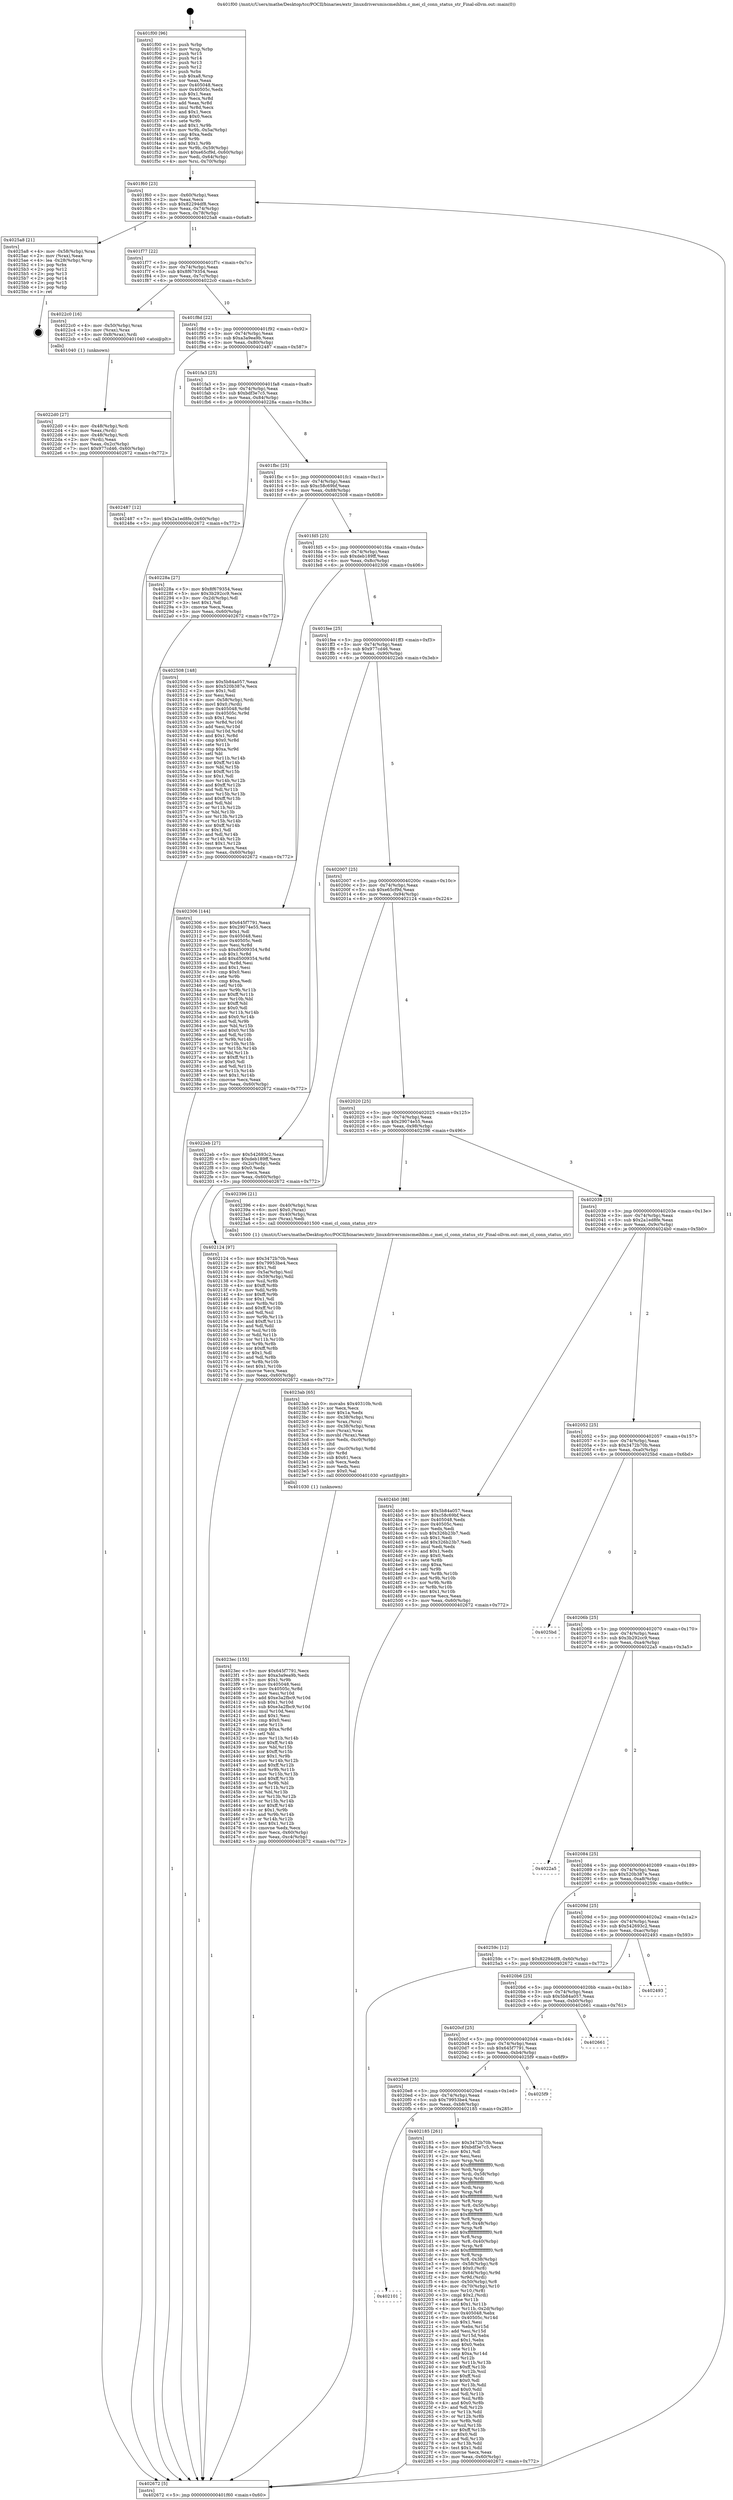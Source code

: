 digraph "0x401f00" {
  label = "0x401f00 (/mnt/c/Users/mathe/Desktop/tcc/POCII/binaries/extr_linuxdriversmiscmeihbm.c_mei_cl_conn_status_str_Final-ollvm.out::main(0))"
  labelloc = "t"
  node[shape=record]

  Entry [label="",width=0.3,height=0.3,shape=circle,fillcolor=black,style=filled]
  "0x401f60" [label="{
     0x401f60 [23]\l
     | [instrs]\l
     &nbsp;&nbsp;0x401f60 \<+3\>: mov -0x60(%rbp),%eax\l
     &nbsp;&nbsp;0x401f63 \<+2\>: mov %eax,%ecx\l
     &nbsp;&nbsp;0x401f65 \<+6\>: sub $0x82294df8,%ecx\l
     &nbsp;&nbsp;0x401f6b \<+3\>: mov %eax,-0x74(%rbp)\l
     &nbsp;&nbsp;0x401f6e \<+3\>: mov %ecx,-0x78(%rbp)\l
     &nbsp;&nbsp;0x401f71 \<+6\>: je 00000000004025a8 \<main+0x6a8\>\l
  }"]
  "0x4025a8" [label="{
     0x4025a8 [21]\l
     | [instrs]\l
     &nbsp;&nbsp;0x4025a8 \<+4\>: mov -0x58(%rbp),%rax\l
     &nbsp;&nbsp;0x4025ac \<+2\>: mov (%rax),%eax\l
     &nbsp;&nbsp;0x4025ae \<+4\>: lea -0x28(%rbp),%rsp\l
     &nbsp;&nbsp;0x4025b2 \<+1\>: pop %rbx\l
     &nbsp;&nbsp;0x4025b3 \<+2\>: pop %r12\l
     &nbsp;&nbsp;0x4025b5 \<+2\>: pop %r13\l
     &nbsp;&nbsp;0x4025b7 \<+2\>: pop %r14\l
     &nbsp;&nbsp;0x4025b9 \<+2\>: pop %r15\l
     &nbsp;&nbsp;0x4025bb \<+1\>: pop %rbp\l
     &nbsp;&nbsp;0x4025bc \<+1\>: ret\l
  }"]
  "0x401f77" [label="{
     0x401f77 [22]\l
     | [instrs]\l
     &nbsp;&nbsp;0x401f77 \<+5\>: jmp 0000000000401f7c \<main+0x7c\>\l
     &nbsp;&nbsp;0x401f7c \<+3\>: mov -0x74(%rbp),%eax\l
     &nbsp;&nbsp;0x401f7f \<+5\>: sub $0x8f679354,%eax\l
     &nbsp;&nbsp;0x401f84 \<+3\>: mov %eax,-0x7c(%rbp)\l
     &nbsp;&nbsp;0x401f87 \<+6\>: je 00000000004022c0 \<main+0x3c0\>\l
  }"]
  Exit [label="",width=0.3,height=0.3,shape=circle,fillcolor=black,style=filled,peripheries=2]
  "0x4022c0" [label="{
     0x4022c0 [16]\l
     | [instrs]\l
     &nbsp;&nbsp;0x4022c0 \<+4\>: mov -0x50(%rbp),%rax\l
     &nbsp;&nbsp;0x4022c4 \<+3\>: mov (%rax),%rax\l
     &nbsp;&nbsp;0x4022c7 \<+4\>: mov 0x8(%rax),%rdi\l
     &nbsp;&nbsp;0x4022cb \<+5\>: call 0000000000401040 \<atoi@plt\>\l
     | [calls]\l
     &nbsp;&nbsp;0x401040 \{1\} (unknown)\l
  }"]
  "0x401f8d" [label="{
     0x401f8d [22]\l
     | [instrs]\l
     &nbsp;&nbsp;0x401f8d \<+5\>: jmp 0000000000401f92 \<main+0x92\>\l
     &nbsp;&nbsp;0x401f92 \<+3\>: mov -0x74(%rbp),%eax\l
     &nbsp;&nbsp;0x401f95 \<+5\>: sub $0xa3a9ea9b,%eax\l
     &nbsp;&nbsp;0x401f9a \<+3\>: mov %eax,-0x80(%rbp)\l
     &nbsp;&nbsp;0x401f9d \<+6\>: je 0000000000402487 \<main+0x587\>\l
  }"]
  "0x4023ec" [label="{
     0x4023ec [155]\l
     | [instrs]\l
     &nbsp;&nbsp;0x4023ec \<+5\>: mov $0x645f7791,%ecx\l
     &nbsp;&nbsp;0x4023f1 \<+5\>: mov $0xa3a9ea9b,%edx\l
     &nbsp;&nbsp;0x4023f6 \<+3\>: mov $0x1,%r9b\l
     &nbsp;&nbsp;0x4023f9 \<+7\>: mov 0x405048,%esi\l
     &nbsp;&nbsp;0x402400 \<+8\>: mov 0x40505c,%r8d\l
     &nbsp;&nbsp;0x402408 \<+3\>: mov %esi,%r10d\l
     &nbsp;&nbsp;0x40240b \<+7\>: add $0xe3a2fbc9,%r10d\l
     &nbsp;&nbsp;0x402412 \<+4\>: sub $0x1,%r10d\l
     &nbsp;&nbsp;0x402416 \<+7\>: sub $0xe3a2fbc9,%r10d\l
     &nbsp;&nbsp;0x40241d \<+4\>: imul %r10d,%esi\l
     &nbsp;&nbsp;0x402421 \<+3\>: and $0x1,%esi\l
     &nbsp;&nbsp;0x402424 \<+3\>: cmp $0x0,%esi\l
     &nbsp;&nbsp;0x402427 \<+4\>: sete %r11b\l
     &nbsp;&nbsp;0x40242b \<+4\>: cmp $0xa,%r8d\l
     &nbsp;&nbsp;0x40242f \<+3\>: setl %bl\l
     &nbsp;&nbsp;0x402432 \<+3\>: mov %r11b,%r14b\l
     &nbsp;&nbsp;0x402435 \<+4\>: xor $0xff,%r14b\l
     &nbsp;&nbsp;0x402439 \<+3\>: mov %bl,%r15b\l
     &nbsp;&nbsp;0x40243c \<+4\>: xor $0xff,%r15b\l
     &nbsp;&nbsp;0x402440 \<+4\>: xor $0x1,%r9b\l
     &nbsp;&nbsp;0x402444 \<+3\>: mov %r14b,%r12b\l
     &nbsp;&nbsp;0x402447 \<+4\>: and $0xff,%r12b\l
     &nbsp;&nbsp;0x40244b \<+3\>: and %r9b,%r11b\l
     &nbsp;&nbsp;0x40244e \<+3\>: mov %r15b,%r13b\l
     &nbsp;&nbsp;0x402451 \<+4\>: and $0xff,%r13b\l
     &nbsp;&nbsp;0x402455 \<+3\>: and %r9b,%bl\l
     &nbsp;&nbsp;0x402458 \<+3\>: or %r11b,%r12b\l
     &nbsp;&nbsp;0x40245b \<+3\>: or %bl,%r13b\l
     &nbsp;&nbsp;0x40245e \<+3\>: xor %r13b,%r12b\l
     &nbsp;&nbsp;0x402461 \<+3\>: or %r15b,%r14b\l
     &nbsp;&nbsp;0x402464 \<+4\>: xor $0xff,%r14b\l
     &nbsp;&nbsp;0x402468 \<+4\>: or $0x1,%r9b\l
     &nbsp;&nbsp;0x40246c \<+3\>: and %r9b,%r14b\l
     &nbsp;&nbsp;0x40246f \<+3\>: or %r14b,%r12b\l
     &nbsp;&nbsp;0x402472 \<+4\>: test $0x1,%r12b\l
     &nbsp;&nbsp;0x402476 \<+3\>: cmovne %edx,%ecx\l
     &nbsp;&nbsp;0x402479 \<+3\>: mov %ecx,-0x60(%rbp)\l
     &nbsp;&nbsp;0x40247c \<+6\>: mov %eax,-0xc4(%rbp)\l
     &nbsp;&nbsp;0x402482 \<+5\>: jmp 0000000000402672 \<main+0x772\>\l
  }"]
  "0x402487" [label="{
     0x402487 [12]\l
     | [instrs]\l
     &nbsp;&nbsp;0x402487 \<+7\>: movl $0x2a1ed8fe,-0x60(%rbp)\l
     &nbsp;&nbsp;0x40248e \<+5\>: jmp 0000000000402672 \<main+0x772\>\l
  }"]
  "0x401fa3" [label="{
     0x401fa3 [25]\l
     | [instrs]\l
     &nbsp;&nbsp;0x401fa3 \<+5\>: jmp 0000000000401fa8 \<main+0xa8\>\l
     &nbsp;&nbsp;0x401fa8 \<+3\>: mov -0x74(%rbp),%eax\l
     &nbsp;&nbsp;0x401fab \<+5\>: sub $0xbdf3e7c5,%eax\l
     &nbsp;&nbsp;0x401fb0 \<+6\>: mov %eax,-0x84(%rbp)\l
     &nbsp;&nbsp;0x401fb6 \<+6\>: je 000000000040228a \<main+0x38a\>\l
  }"]
  "0x4023ab" [label="{
     0x4023ab [65]\l
     | [instrs]\l
     &nbsp;&nbsp;0x4023ab \<+10\>: movabs $0x40310b,%rdi\l
     &nbsp;&nbsp;0x4023b5 \<+2\>: xor %ecx,%ecx\l
     &nbsp;&nbsp;0x4023b7 \<+5\>: mov $0x1a,%edx\l
     &nbsp;&nbsp;0x4023bc \<+4\>: mov -0x38(%rbp),%rsi\l
     &nbsp;&nbsp;0x4023c0 \<+3\>: mov %rax,(%rsi)\l
     &nbsp;&nbsp;0x4023c3 \<+4\>: mov -0x38(%rbp),%rax\l
     &nbsp;&nbsp;0x4023c7 \<+3\>: mov (%rax),%rax\l
     &nbsp;&nbsp;0x4023ca \<+3\>: movsbl (%rax),%eax\l
     &nbsp;&nbsp;0x4023cd \<+6\>: mov %edx,-0xc0(%rbp)\l
     &nbsp;&nbsp;0x4023d3 \<+1\>: cltd\l
     &nbsp;&nbsp;0x4023d4 \<+7\>: mov -0xc0(%rbp),%r8d\l
     &nbsp;&nbsp;0x4023db \<+3\>: idiv %r8d\l
     &nbsp;&nbsp;0x4023de \<+3\>: sub $0x61,%ecx\l
     &nbsp;&nbsp;0x4023e1 \<+2\>: sub %ecx,%edx\l
     &nbsp;&nbsp;0x4023e3 \<+2\>: mov %edx,%esi\l
     &nbsp;&nbsp;0x4023e5 \<+2\>: mov $0x0,%al\l
     &nbsp;&nbsp;0x4023e7 \<+5\>: call 0000000000401030 \<printf@plt\>\l
     | [calls]\l
     &nbsp;&nbsp;0x401030 \{1\} (unknown)\l
  }"]
  "0x40228a" [label="{
     0x40228a [27]\l
     | [instrs]\l
     &nbsp;&nbsp;0x40228a \<+5\>: mov $0x8f679354,%eax\l
     &nbsp;&nbsp;0x40228f \<+5\>: mov $0x3b292cc9,%ecx\l
     &nbsp;&nbsp;0x402294 \<+3\>: mov -0x2d(%rbp),%dl\l
     &nbsp;&nbsp;0x402297 \<+3\>: test $0x1,%dl\l
     &nbsp;&nbsp;0x40229a \<+3\>: cmovne %ecx,%eax\l
     &nbsp;&nbsp;0x40229d \<+3\>: mov %eax,-0x60(%rbp)\l
     &nbsp;&nbsp;0x4022a0 \<+5\>: jmp 0000000000402672 \<main+0x772\>\l
  }"]
  "0x401fbc" [label="{
     0x401fbc [25]\l
     | [instrs]\l
     &nbsp;&nbsp;0x401fbc \<+5\>: jmp 0000000000401fc1 \<main+0xc1\>\l
     &nbsp;&nbsp;0x401fc1 \<+3\>: mov -0x74(%rbp),%eax\l
     &nbsp;&nbsp;0x401fc4 \<+5\>: sub $0xc58c69bf,%eax\l
     &nbsp;&nbsp;0x401fc9 \<+6\>: mov %eax,-0x88(%rbp)\l
     &nbsp;&nbsp;0x401fcf \<+6\>: je 0000000000402508 \<main+0x608\>\l
  }"]
  "0x4022d0" [label="{
     0x4022d0 [27]\l
     | [instrs]\l
     &nbsp;&nbsp;0x4022d0 \<+4\>: mov -0x48(%rbp),%rdi\l
     &nbsp;&nbsp;0x4022d4 \<+2\>: mov %eax,(%rdi)\l
     &nbsp;&nbsp;0x4022d6 \<+4\>: mov -0x48(%rbp),%rdi\l
     &nbsp;&nbsp;0x4022da \<+2\>: mov (%rdi),%eax\l
     &nbsp;&nbsp;0x4022dc \<+3\>: mov %eax,-0x2c(%rbp)\l
     &nbsp;&nbsp;0x4022df \<+7\>: movl $0x977cd46,-0x60(%rbp)\l
     &nbsp;&nbsp;0x4022e6 \<+5\>: jmp 0000000000402672 \<main+0x772\>\l
  }"]
  "0x402508" [label="{
     0x402508 [148]\l
     | [instrs]\l
     &nbsp;&nbsp;0x402508 \<+5\>: mov $0x5b84a057,%eax\l
     &nbsp;&nbsp;0x40250d \<+5\>: mov $0x520b387e,%ecx\l
     &nbsp;&nbsp;0x402512 \<+2\>: mov $0x1,%dl\l
     &nbsp;&nbsp;0x402514 \<+2\>: xor %esi,%esi\l
     &nbsp;&nbsp;0x402516 \<+4\>: mov -0x58(%rbp),%rdi\l
     &nbsp;&nbsp;0x40251a \<+6\>: movl $0x0,(%rdi)\l
     &nbsp;&nbsp;0x402520 \<+8\>: mov 0x405048,%r8d\l
     &nbsp;&nbsp;0x402528 \<+8\>: mov 0x40505c,%r9d\l
     &nbsp;&nbsp;0x402530 \<+3\>: sub $0x1,%esi\l
     &nbsp;&nbsp;0x402533 \<+3\>: mov %r8d,%r10d\l
     &nbsp;&nbsp;0x402536 \<+3\>: add %esi,%r10d\l
     &nbsp;&nbsp;0x402539 \<+4\>: imul %r10d,%r8d\l
     &nbsp;&nbsp;0x40253d \<+4\>: and $0x1,%r8d\l
     &nbsp;&nbsp;0x402541 \<+4\>: cmp $0x0,%r8d\l
     &nbsp;&nbsp;0x402545 \<+4\>: sete %r11b\l
     &nbsp;&nbsp;0x402549 \<+4\>: cmp $0xa,%r9d\l
     &nbsp;&nbsp;0x40254d \<+3\>: setl %bl\l
     &nbsp;&nbsp;0x402550 \<+3\>: mov %r11b,%r14b\l
     &nbsp;&nbsp;0x402553 \<+4\>: xor $0xff,%r14b\l
     &nbsp;&nbsp;0x402557 \<+3\>: mov %bl,%r15b\l
     &nbsp;&nbsp;0x40255a \<+4\>: xor $0xff,%r15b\l
     &nbsp;&nbsp;0x40255e \<+3\>: xor $0x1,%dl\l
     &nbsp;&nbsp;0x402561 \<+3\>: mov %r14b,%r12b\l
     &nbsp;&nbsp;0x402564 \<+4\>: and $0xff,%r12b\l
     &nbsp;&nbsp;0x402568 \<+3\>: and %dl,%r11b\l
     &nbsp;&nbsp;0x40256b \<+3\>: mov %r15b,%r13b\l
     &nbsp;&nbsp;0x40256e \<+4\>: and $0xff,%r13b\l
     &nbsp;&nbsp;0x402572 \<+2\>: and %dl,%bl\l
     &nbsp;&nbsp;0x402574 \<+3\>: or %r11b,%r12b\l
     &nbsp;&nbsp;0x402577 \<+3\>: or %bl,%r13b\l
     &nbsp;&nbsp;0x40257a \<+3\>: xor %r13b,%r12b\l
     &nbsp;&nbsp;0x40257d \<+3\>: or %r15b,%r14b\l
     &nbsp;&nbsp;0x402580 \<+4\>: xor $0xff,%r14b\l
     &nbsp;&nbsp;0x402584 \<+3\>: or $0x1,%dl\l
     &nbsp;&nbsp;0x402587 \<+3\>: and %dl,%r14b\l
     &nbsp;&nbsp;0x40258a \<+3\>: or %r14b,%r12b\l
     &nbsp;&nbsp;0x40258d \<+4\>: test $0x1,%r12b\l
     &nbsp;&nbsp;0x402591 \<+3\>: cmovne %ecx,%eax\l
     &nbsp;&nbsp;0x402594 \<+3\>: mov %eax,-0x60(%rbp)\l
     &nbsp;&nbsp;0x402597 \<+5\>: jmp 0000000000402672 \<main+0x772\>\l
  }"]
  "0x401fd5" [label="{
     0x401fd5 [25]\l
     | [instrs]\l
     &nbsp;&nbsp;0x401fd5 \<+5\>: jmp 0000000000401fda \<main+0xda\>\l
     &nbsp;&nbsp;0x401fda \<+3\>: mov -0x74(%rbp),%eax\l
     &nbsp;&nbsp;0x401fdd \<+5\>: sub $0xdeb189ff,%eax\l
     &nbsp;&nbsp;0x401fe2 \<+6\>: mov %eax,-0x8c(%rbp)\l
     &nbsp;&nbsp;0x401fe8 \<+6\>: je 0000000000402306 \<main+0x406\>\l
  }"]
  "0x402101" [label="{
     0x402101\l
  }", style=dashed]
  "0x402306" [label="{
     0x402306 [144]\l
     | [instrs]\l
     &nbsp;&nbsp;0x402306 \<+5\>: mov $0x645f7791,%eax\l
     &nbsp;&nbsp;0x40230b \<+5\>: mov $0x29074e55,%ecx\l
     &nbsp;&nbsp;0x402310 \<+2\>: mov $0x1,%dl\l
     &nbsp;&nbsp;0x402312 \<+7\>: mov 0x405048,%esi\l
     &nbsp;&nbsp;0x402319 \<+7\>: mov 0x40505c,%edi\l
     &nbsp;&nbsp;0x402320 \<+3\>: mov %esi,%r8d\l
     &nbsp;&nbsp;0x402323 \<+7\>: sub $0xd5009354,%r8d\l
     &nbsp;&nbsp;0x40232a \<+4\>: sub $0x1,%r8d\l
     &nbsp;&nbsp;0x40232e \<+7\>: add $0xd5009354,%r8d\l
     &nbsp;&nbsp;0x402335 \<+4\>: imul %r8d,%esi\l
     &nbsp;&nbsp;0x402339 \<+3\>: and $0x1,%esi\l
     &nbsp;&nbsp;0x40233c \<+3\>: cmp $0x0,%esi\l
     &nbsp;&nbsp;0x40233f \<+4\>: sete %r9b\l
     &nbsp;&nbsp;0x402343 \<+3\>: cmp $0xa,%edi\l
     &nbsp;&nbsp;0x402346 \<+4\>: setl %r10b\l
     &nbsp;&nbsp;0x40234a \<+3\>: mov %r9b,%r11b\l
     &nbsp;&nbsp;0x40234d \<+4\>: xor $0xff,%r11b\l
     &nbsp;&nbsp;0x402351 \<+3\>: mov %r10b,%bl\l
     &nbsp;&nbsp;0x402354 \<+3\>: xor $0xff,%bl\l
     &nbsp;&nbsp;0x402357 \<+3\>: xor $0x0,%dl\l
     &nbsp;&nbsp;0x40235a \<+3\>: mov %r11b,%r14b\l
     &nbsp;&nbsp;0x40235d \<+4\>: and $0x0,%r14b\l
     &nbsp;&nbsp;0x402361 \<+3\>: and %dl,%r9b\l
     &nbsp;&nbsp;0x402364 \<+3\>: mov %bl,%r15b\l
     &nbsp;&nbsp;0x402367 \<+4\>: and $0x0,%r15b\l
     &nbsp;&nbsp;0x40236b \<+3\>: and %dl,%r10b\l
     &nbsp;&nbsp;0x40236e \<+3\>: or %r9b,%r14b\l
     &nbsp;&nbsp;0x402371 \<+3\>: or %r10b,%r15b\l
     &nbsp;&nbsp;0x402374 \<+3\>: xor %r15b,%r14b\l
     &nbsp;&nbsp;0x402377 \<+3\>: or %bl,%r11b\l
     &nbsp;&nbsp;0x40237a \<+4\>: xor $0xff,%r11b\l
     &nbsp;&nbsp;0x40237e \<+3\>: or $0x0,%dl\l
     &nbsp;&nbsp;0x402381 \<+3\>: and %dl,%r11b\l
     &nbsp;&nbsp;0x402384 \<+3\>: or %r11b,%r14b\l
     &nbsp;&nbsp;0x402387 \<+4\>: test $0x1,%r14b\l
     &nbsp;&nbsp;0x40238b \<+3\>: cmovne %ecx,%eax\l
     &nbsp;&nbsp;0x40238e \<+3\>: mov %eax,-0x60(%rbp)\l
     &nbsp;&nbsp;0x402391 \<+5\>: jmp 0000000000402672 \<main+0x772\>\l
  }"]
  "0x401fee" [label="{
     0x401fee [25]\l
     | [instrs]\l
     &nbsp;&nbsp;0x401fee \<+5\>: jmp 0000000000401ff3 \<main+0xf3\>\l
     &nbsp;&nbsp;0x401ff3 \<+3\>: mov -0x74(%rbp),%eax\l
     &nbsp;&nbsp;0x401ff6 \<+5\>: sub $0x977cd46,%eax\l
     &nbsp;&nbsp;0x401ffb \<+6\>: mov %eax,-0x90(%rbp)\l
     &nbsp;&nbsp;0x402001 \<+6\>: je 00000000004022eb \<main+0x3eb\>\l
  }"]
  "0x402185" [label="{
     0x402185 [261]\l
     | [instrs]\l
     &nbsp;&nbsp;0x402185 \<+5\>: mov $0x3472b70b,%eax\l
     &nbsp;&nbsp;0x40218a \<+5\>: mov $0xbdf3e7c5,%ecx\l
     &nbsp;&nbsp;0x40218f \<+2\>: mov $0x1,%dl\l
     &nbsp;&nbsp;0x402191 \<+2\>: xor %esi,%esi\l
     &nbsp;&nbsp;0x402193 \<+3\>: mov %rsp,%rdi\l
     &nbsp;&nbsp;0x402196 \<+4\>: add $0xfffffffffffffff0,%rdi\l
     &nbsp;&nbsp;0x40219a \<+3\>: mov %rdi,%rsp\l
     &nbsp;&nbsp;0x40219d \<+4\>: mov %rdi,-0x58(%rbp)\l
     &nbsp;&nbsp;0x4021a1 \<+3\>: mov %rsp,%rdi\l
     &nbsp;&nbsp;0x4021a4 \<+4\>: add $0xfffffffffffffff0,%rdi\l
     &nbsp;&nbsp;0x4021a8 \<+3\>: mov %rdi,%rsp\l
     &nbsp;&nbsp;0x4021ab \<+3\>: mov %rsp,%r8\l
     &nbsp;&nbsp;0x4021ae \<+4\>: add $0xfffffffffffffff0,%r8\l
     &nbsp;&nbsp;0x4021b2 \<+3\>: mov %r8,%rsp\l
     &nbsp;&nbsp;0x4021b5 \<+4\>: mov %r8,-0x50(%rbp)\l
     &nbsp;&nbsp;0x4021b9 \<+3\>: mov %rsp,%r8\l
     &nbsp;&nbsp;0x4021bc \<+4\>: add $0xfffffffffffffff0,%r8\l
     &nbsp;&nbsp;0x4021c0 \<+3\>: mov %r8,%rsp\l
     &nbsp;&nbsp;0x4021c3 \<+4\>: mov %r8,-0x48(%rbp)\l
     &nbsp;&nbsp;0x4021c7 \<+3\>: mov %rsp,%r8\l
     &nbsp;&nbsp;0x4021ca \<+4\>: add $0xfffffffffffffff0,%r8\l
     &nbsp;&nbsp;0x4021ce \<+3\>: mov %r8,%rsp\l
     &nbsp;&nbsp;0x4021d1 \<+4\>: mov %r8,-0x40(%rbp)\l
     &nbsp;&nbsp;0x4021d5 \<+3\>: mov %rsp,%r8\l
     &nbsp;&nbsp;0x4021d8 \<+4\>: add $0xfffffffffffffff0,%r8\l
     &nbsp;&nbsp;0x4021dc \<+3\>: mov %r8,%rsp\l
     &nbsp;&nbsp;0x4021df \<+4\>: mov %r8,-0x38(%rbp)\l
     &nbsp;&nbsp;0x4021e3 \<+4\>: mov -0x58(%rbp),%r8\l
     &nbsp;&nbsp;0x4021e7 \<+7\>: movl $0x0,(%r8)\l
     &nbsp;&nbsp;0x4021ee \<+4\>: mov -0x64(%rbp),%r9d\l
     &nbsp;&nbsp;0x4021f2 \<+3\>: mov %r9d,(%rdi)\l
     &nbsp;&nbsp;0x4021f5 \<+4\>: mov -0x50(%rbp),%r8\l
     &nbsp;&nbsp;0x4021f9 \<+4\>: mov -0x70(%rbp),%r10\l
     &nbsp;&nbsp;0x4021fd \<+3\>: mov %r10,(%r8)\l
     &nbsp;&nbsp;0x402200 \<+3\>: cmpl $0x2,(%rdi)\l
     &nbsp;&nbsp;0x402203 \<+4\>: setne %r11b\l
     &nbsp;&nbsp;0x402207 \<+4\>: and $0x1,%r11b\l
     &nbsp;&nbsp;0x40220b \<+4\>: mov %r11b,-0x2d(%rbp)\l
     &nbsp;&nbsp;0x40220f \<+7\>: mov 0x405048,%ebx\l
     &nbsp;&nbsp;0x402216 \<+8\>: mov 0x40505c,%r14d\l
     &nbsp;&nbsp;0x40221e \<+3\>: sub $0x1,%esi\l
     &nbsp;&nbsp;0x402221 \<+3\>: mov %ebx,%r15d\l
     &nbsp;&nbsp;0x402224 \<+3\>: add %esi,%r15d\l
     &nbsp;&nbsp;0x402227 \<+4\>: imul %r15d,%ebx\l
     &nbsp;&nbsp;0x40222b \<+3\>: and $0x1,%ebx\l
     &nbsp;&nbsp;0x40222e \<+3\>: cmp $0x0,%ebx\l
     &nbsp;&nbsp;0x402231 \<+4\>: sete %r11b\l
     &nbsp;&nbsp;0x402235 \<+4\>: cmp $0xa,%r14d\l
     &nbsp;&nbsp;0x402239 \<+4\>: setl %r12b\l
     &nbsp;&nbsp;0x40223d \<+3\>: mov %r11b,%r13b\l
     &nbsp;&nbsp;0x402240 \<+4\>: xor $0xff,%r13b\l
     &nbsp;&nbsp;0x402244 \<+3\>: mov %r12b,%sil\l
     &nbsp;&nbsp;0x402247 \<+4\>: xor $0xff,%sil\l
     &nbsp;&nbsp;0x40224b \<+3\>: xor $0x0,%dl\l
     &nbsp;&nbsp;0x40224e \<+3\>: mov %r13b,%dil\l
     &nbsp;&nbsp;0x402251 \<+4\>: and $0x0,%dil\l
     &nbsp;&nbsp;0x402255 \<+3\>: and %dl,%r11b\l
     &nbsp;&nbsp;0x402258 \<+3\>: mov %sil,%r8b\l
     &nbsp;&nbsp;0x40225b \<+4\>: and $0x0,%r8b\l
     &nbsp;&nbsp;0x40225f \<+3\>: and %dl,%r12b\l
     &nbsp;&nbsp;0x402262 \<+3\>: or %r11b,%dil\l
     &nbsp;&nbsp;0x402265 \<+3\>: or %r12b,%r8b\l
     &nbsp;&nbsp;0x402268 \<+3\>: xor %r8b,%dil\l
     &nbsp;&nbsp;0x40226b \<+3\>: or %sil,%r13b\l
     &nbsp;&nbsp;0x40226e \<+4\>: xor $0xff,%r13b\l
     &nbsp;&nbsp;0x402272 \<+3\>: or $0x0,%dl\l
     &nbsp;&nbsp;0x402275 \<+3\>: and %dl,%r13b\l
     &nbsp;&nbsp;0x402278 \<+3\>: or %r13b,%dil\l
     &nbsp;&nbsp;0x40227b \<+4\>: test $0x1,%dil\l
     &nbsp;&nbsp;0x40227f \<+3\>: cmovne %ecx,%eax\l
     &nbsp;&nbsp;0x402282 \<+3\>: mov %eax,-0x60(%rbp)\l
     &nbsp;&nbsp;0x402285 \<+5\>: jmp 0000000000402672 \<main+0x772\>\l
  }"]
  "0x4022eb" [label="{
     0x4022eb [27]\l
     | [instrs]\l
     &nbsp;&nbsp;0x4022eb \<+5\>: mov $0x542693c2,%eax\l
     &nbsp;&nbsp;0x4022f0 \<+5\>: mov $0xdeb189ff,%ecx\l
     &nbsp;&nbsp;0x4022f5 \<+3\>: mov -0x2c(%rbp),%edx\l
     &nbsp;&nbsp;0x4022f8 \<+3\>: cmp $0x0,%edx\l
     &nbsp;&nbsp;0x4022fb \<+3\>: cmove %ecx,%eax\l
     &nbsp;&nbsp;0x4022fe \<+3\>: mov %eax,-0x60(%rbp)\l
     &nbsp;&nbsp;0x402301 \<+5\>: jmp 0000000000402672 \<main+0x772\>\l
  }"]
  "0x402007" [label="{
     0x402007 [25]\l
     | [instrs]\l
     &nbsp;&nbsp;0x402007 \<+5\>: jmp 000000000040200c \<main+0x10c\>\l
     &nbsp;&nbsp;0x40200c \<+3\>: mov -0x74(%rbp),%eax\l
     &nbsp;&nbsp;0x40200f \<+5\>: sub $0xe65cf9d,%eax\l
     &nbsp;&nbsp;0x402014 \<+6\>: mov %eax,-0x94(%rbp)\l
     &nbsp;&nbsp;0x40201a \<+6\>: je 0000000000402124 \<main+0x224\>\l
  }"]
  "0x4020e8" [label="{
     0x4020e8 [25]\l
     | [instrs]\l
     &nbsp;&nbsp;0x4020e8 \<+5\>: jmp 00000000004020ed \<main+0x1ed\>\l
     &nbsp;&nbsp;0x4020ed \<+3\>: mov -0x74(%rbp),%eax\l
     &nbsp;&nbsp;0x4020f0 \<+5\>: sub $0x79953be4,%eax\l
     &nbsp;&nbsp;0x4020f5 \<+6\>: mov %eax,-0xb8(%rbp)\l
     &nbsp;&nbsp;0x4020fb \<+6\>: je 0000000000402185 \<main+0x285\>\l
  }"]
  "0x402124" [label="{
     0x402124 [97]\l
     | [instrs]\l
     &nbsp;&nbsp;0x402124 \<+5\>: mov $0x3472b70b,%eax\l
     &nbsp;&nbsp;0x402129 \<+5\>: mov $0x79953be4,%ecx\l
     &nbsp;&nbsp;0x40212e \<+2\>: mov $0x1,%dl\l
     &nbsp;&nbsp;0x402130 \<+4\>: mov -0x5a(%rbp),%sil\l
     &nbsp;&nbsp;0x402134 \<+4\>: mov -0x59(%rbp),%dil\l
     &nbsp;&nbsp;0x402138 \<+3\>: mov %sil,%r8b\l
     &nbsp;&nbsp;0x40213b \<+4\>: xor $0xff,%r8b\l
     &nbsp;&nbsp;0x40213f \<+3\>: mov %dil,%r9b\l
     &nbsp;&nbsp;0x402142 \<+4\>: xor $0xff,%r9b\l
     &nbsp;&nbsp;0x402146 \<+3\>: xor $0x1,%dl\l
     &nbsp;&nbsp;0x402149 \<+3\>: mov %r8b,%r10b\l
     &nbsp;&nbsp;0x40214c \<+4\>: and $0xff,%r10b\l
     &nbsp;&nbsp;0x402150 \<+3\>: and %dl,%sil\l
     &nbsp;&nbsp;0x402153 \<+3\>: mov %r9b,%r11b\l
     &nbsp;&nbsp;0x402156 \<+4\>: and $0xff,%r11b\l
     &nbsp;&nbsp;0x40215a \<+3\>: and %dl,%dil\l
     &nbsp;&nbsp;0x40215d \<+3\>: or %sil,%r10b\l
     &nbsp;&nbsp;0x402160 \<+3\>: or %dil,%r11b\l
     &nbsp;&nbsp;0x402163 \<+3\>: xor %r11b,%r10b\l
     &nbsp;&nbsp;0x402166 \<+3\>: or %r9b,%r8b\l
     &nbsp;&nbsp;0x402169 \<+4\>: xor $0xff,%r8b\l
     &nbsp;&nbsp;0x40216d \<+3\>: or $0x1,%dl\l
     &nbsp;&nbsp;0x402170 \<+3\>: and %dl,%r8b\l
     &nbsp;&nbsp;0x402173 \<+3\>: or %r8b,%r10b\l
     &nbsp;&nbsp;0x402176 \<+4\>: test $0x1,%r10b\l
     &nbsp;&nbsp;0x40217a \<+3\>: cmovne %ecx,%eax\l
     &nbsp;&nbsp;0x40217d \<+3\>: mov %eax,-0x60(%rbp)\l
     &nbsp;&nbsp;0x402180 \<+5\>: jmp 0000000000402672 \<main+0x772\>\l
  }"]
  "0x402020" [label="{
     0x402020 [25]\l
     | [instrs]\l
     &nbsp;&nbsp;0x402020 \<+5\>: jmp 0000000000402025 \<main+0x125\>\l
     &nbsp;&nbsp;0x402025 \<+3\>: mov -0x74(%rbp),%eax\l
     &nbsp;&nbsp;0x402028 \<+5\>: sub $0x29074e55,%eax\l
     &nbsp;&nbsp;0x40202d \<+6\>: mov %eax,-0x98(%rbp)\l
     &nbsp;&nbsp;0x402033 \<+6\>: je 0000000000402396 \<main+0x496\>\l
  }"]
  "0x402672" [label="{
     0x402672 [5]\l
     | [instrs]\l
     &nbsp;&nbsp;0x402672 \<+5\>: jmp 0000000000401f60 \<main+0x60\>\l
  }"]
  "0x401f00" [label="{
     0x401f00 [96]\l
     | [instrs]\l
     &nbsp;&nbsp;0x401f00 \<+1\>: push %rbp\l
     &nbsp;&nbsp;0x401f01 \<+3\>: mov %rsp,%rbp\l
     &nbsp;&nbsp;0x401f04 \<+2\>: push %r15\l
     &nbsp;&nbsp;0x401f06 \<+2\>: push %r14\l
     &nbsp;&nbsp;0x401f08 \<+2\>: push %r13\l
     &nbsp;&nbsp;0x401f0a \<+2\>: push %r12\l
     &nbsp;&nbsp;0x401f0c \<+1\>: push %rbx\l
     &nbsp;&nbsp;0x401f0d \<+7\>: sub $0xa8,%rsp\l
     &nbsp;&nbsp;0x401f14 \<+2\>: xor %eax,%eax\l
     &nbsp;&nbsp;0x401f16 \<+7\>: mov 0x405048,%ecx\l
     &nbsp;&nbsp;0x401f1d \<+7\>: mov 0x40505c,%edx\l
     &nbsp;&nbsp;0x401f24 \<+3\>: sub $0x1,%eax\l
     &nbsp;&nbsp;0x401f27 \<+3\>: mov %ecx,%r8d\l
     &nbsp;&nbsp;0x401f2a \<+3\>: add %eax,%r8d\l
     &nbsp;&nbsp;0x401f2d \<+4\>: imul %r8d,%ecx\l
     &nbsp;&nbsp;0x401f31 \<+3\>: and $0x1,%ecx\l
     &nbsp;&nbsp;0x401f34 \<+3\>: cmp $0x0,%ecx\l
     &nbsp;&nbsp;0x401f37 \<+4\>: sete %r9b\l
     &nbsp;&nbsp;0x401f3b \<+4\>: and $0x1,%r9b\l
     &nbsp;&nbsp;0x401f3f \<+4\>: mov %r9b,-0x5a(%rbp)\l
     &nbsp;&nbsp;0x401f43 \<+3\>: cmp $0xa,%edx\l
     &nbsp;&nbsp;0x401f46 \<+4\>: setl %r9b\l
     &nbsp;&nbsp;0x401f4a \<+4\>: and $0x1,%r9b\l
     &nbsp;&nbsp;0x401f4e \<+4\>: mov %r9b,-0x59(%rbp)\l
     &nbsp;&nbsp;0x401f52 \<+7\>: movl $0xe65cf9d,-0x60(%rbp)\l
     &nbsp;&nbsp;0x401f59 \<+3\>: mov %edi,-0x64(%rbp)\l
     &nbsp;&nbsp;0x401f5c \<+4\>: mov %rsi,-0x70(%rbp)\l
  }"]
  "0x4025f9" [label="{
     0x4025f9\l
  }", style=dashed]
  "0x402396" [label="{
     0x402396 [21]\l
     | [instrs]\l
     &nbsp;&nbsp;0x402396 \<+4\>: mov -0x40(%rbp),%rax\l
     &nbsp;&nbsp;0x40239a \<+6\>: movl $0x0,(%rax)\l
     &nbsp;&nbsp;0x4023a0 \<+4\>: mov -0x40(%rbp),%rax\l
     &nbsp;&nbsp;0x4023a4 \<+2\>: mov (%rax),%edi\l
     &nbsp;&nbsp;0x4023a6 \<+5\>: call 0000000000401500 \<mei_cl_conn_status_str\>\l
     | [calls]\l
     &nbsp;&nbsp;0x401500 \{1\} (/mnt/c/Users/mathe/Desktop/tcc/POCII/binaries/extr_linuxdriversmiscmeihbm.c_mei_cl_conn_status_str_Final-ollvm.out::mei_cl_conn_status_str)\l
  }"]
  "0x402039" [label="{
     0x402039 [25]\l
     | [instrs]\l
     &nbsp;&nbsp;0x402039 \<+5\>: jmp 000000000040203e \<main+0x13e\>\l
     &nbsp;&nbsp;0x40203e \<+3\>: mov -0x74(%rbp),%eax\l
     &nbsp;&nbsp;0x402041 \<+5\>: sub $0x2a1ed8fe,%eax\l
     &nbsp;&nbsp;0x402046 \<+6\>: mov %eax,-0x9c(%rbp)\l
     &nbsp;&nbsp;0x40204c \<+6\>: je 00000000004024b0 \<main+0x5b0\>\l
  }"]
  "0x4020cf" [label="{
     0x4020cf [25]\l
     | [instrs]\l
     &nbsp;&nbsp;0x4020cf \<+5\>: jmp 00000000004020d4 \<main+0x1d4\>\l
     &nbsp;&nbsp;0x4020d4 \<+3\>: mov -0x74(%rbp),%eax\l
     &nbsp;&nbsp;0x4020d7 \<+5\>: sub $0x645f7791,%eax\l
     &nbsp;&nbsp;0x4020dc \<+6\>: mov %eax,-0xb4(%rbp)\l
     &nbsp;&nbsp;0x4020e2 \<+6\>: je 00000000004025f9 \<main+0x6f9\>\l
  }"]
  "0x4024b0" [label="{
     0x4024b0 [88]\l
     | [instrs]\l
     &nbsp;&nbsp;0x4024b0 \<+5\>: mov $0x5b84a057,%eax\l
     &nbsp;&nbsp;0x4024b5 \<+5\>: mov $0xc58c69bf,%ecx\l
     &nbsp;&nbsp;0x4024ba \<+7\>: mov 0x405048,%edx\l
     &nbsp;&nbsp;0x4024c1 \<+7\>: mov 0x40505c,%esi\l
     &nbsp;&nbsp;0x4024c8 \<+2\>: mov %edx,%edi\l
     &nbsp;&nbsp;0x4024ca \<+6\>: sub $0x326b23b7,%edi\l
     &nbsp;&nbsp;0x4024d0 \<+3\>: sub $0x1,%edi\l
     &nbsp;&nbsp;0x4024d3 \<+6\>: add $0x326b23b7,%edi\l
     &nbsp;&nbsp;0x4024d9 \<+3\>: imul %edi,%edx\l
     &nbsp;&nbsp;0x4024dc \<+3\>: and $0x1,%edx\l
     &nbsp;&nbsp;0x4024df \<+3\>: cmp $0x0,%edx\l
     &nbsp;&nbsp;0x4024e2 \<+4\>: sete %r8b\l
     &nbsp;&nbsp;0x4024e6 \<+3\>: cmp $0xa,%esi\l
     &nbsp;&nbsp;0x4024e9 \<+4\>: setl %r9b\l
     &nbsp;&nbsp;0x4024ed \<+3\>: mov %r8b,%r10b\l
     &nbsp;&nbsp;0x4024f0 \<+3\>: and %r9b,%r10b\l
     &nbsp;&nbsp;0x4024f3 \<+3\>: xor %r9b,%r8b\l
     &nbsp;&nbsp;0x4024f6 \<+3\>: or %r8b,%r10b\l
     &nbsp;&nbsp;0x4024f9 \<+4\>: test $0x1,%r10b\l
     &nbsp;&nbsp;0x4024fd \<+3\>: cmovne %ecx,%eax\l
     &nbsp;&nbsp;0x402500 \<+3\>: mov %eax,-0x60(%rbp)\l
     &nbsp;&nbsp;0x402503 \<+5\>: jmp 0000000000402672 \<main+0x772\>\l
  }"]
  "0x402052" [label="{
     0x402052 [25]\l
     | [instrs]\l
     &nbsp;&nbsp;0x402052 \<+5\>: jmp 0000000000402057 \<main+0x157\>\l
     &nbsp;&nbsp;0x402057 \<+3\>: mov -0x74(%rbp),%eax\l
     &nbsp;&nbsp;0x40205a \<+5\>: sub $0x3472b70b,%eax\l
     &nbsp;&nbsp;0x40205f \<+6\>: mov %eax,-0xa0(%rbp)\l
     &nbsp;&nbsp;0x402065 \<+6\>: je 00000000004025bd \<main+0x6bd\>\l
  }"]
  "0x402661" [label="{
     0x402661\l
  }", style=dashed]
  "0x4025bd" [label="{
     0x4025bd\l
  }", style=dashed]
  "0x40206b" [label="{
     0x40206b [25]\l
     | [instrs]\l
     &nbsp;&nbsp;0x40206b \<+5\>: jmp 0000000000402070 \<main+0x170\>\l
     &nbsp;&nbsp;0x402070 \<+3\>: mov -0x74(%rbp),%eax\l
     &nbsp;&nbsp;0x402073 \<+5\>: sub $0x3b292cc9,%eax\l
     &nbsp;&nbsp;0x402078 \<+6\>: mov %eax,-0xa4(%rbp)\l
     &nbsp;&nbsp;0x40207e \<+6\>: je 00000000004022a5 \<main+0x3a5\>\l
  }"]
  "0x4020b6" [label="{
     0x4020b6 [25]\l
     | [instrs]\l
     &nbsp;&nbsp;0x4020b6 \<+5\>: jmp 00000000004020bb \<main+0x1bb\>\l
     &nbsp;&nbsp;0x4020bb \<+3\>: mov -0x74(%rbp),%eax\l
     &nbsp;&nbsp;0x4020be \<+5\>: sub $0x5b84a057,%eax\l
     &nbsp;&nbsp;0x4020c3 \<+6\>: mov %eax,-0xb0(%rbp)\l
     &nbsp;&nbsp;0x4020c9 \<+6\>: je 0000000000402661 \<main+0x761\>\l
  }"]
  "0x4022a5" [label="{
     0x4022a5\l
  }", style=dashed]
  "0x402084" [label="{
     0x402084 [25]\l
     | [instrs]\l
     &nbsp;&nbsp;0x402084 \<+5\>: jmp 0000000000402089 \<main+0x189\>\l
     &nbsp;&nbsp;0x402089 \<+3\>: mov -0x74(%rbp),%eax\l
     &nbsp;&nbsp;0x40208c \<+5\>: sub $0x520b387e,%eax\l
     &nbsp;&nbsp;0x402091 \<+6\>: mov %eax,-0xa8(%rbp)\l
     &nbsp;&nbsp;0x402097 \<+6\>: je 000000000040259c \<main+0x69c\>\l
  }"]
  "0x402493" [label="{
     0x402493\l
  }", style=dashed]
  "0x40259c" [label="{
     0x40259c [12]\l
     | [instrs]\l
     &nbsp;&nbsp;0x40259c \<+7\>: movl $0x82294df8,-0x60(%rbp)\l
     &nbsp;&nbsp;0x4025a3 \<+5\>: jmp 0000000000402672 \<main+0x772\>\l
  }"]
  "0x40209d" [label="{
     0x40209d [25]\l
     | [instrs]\l
     &nbsp;&nbsp;0x40209d \<+5\>: jmp 00000000004020a2 \<main+0x1a2\>\l
     &nbsp;&nbsp;0x4020a2 \<+3\>: mov -0x74(%rbp),%eax\l
     &nbsp;&nbsp;0x4020a5 \<+5\>: sub $0x542693c2,%eax\l
     &nbsp;&nbsp;0x4020aa \<+6\>: mov %eax,-0xac(%rbp)\l
     &nbsp;&nbsp;0x4020b0 \<+6\>: je 0000000000402493 \<main+0x593\>\l
  }"]
  Entry -> "0x401f00" [label=" 1"]
  "0x401f60" -> "0x4025a8" [label=" 1"]
  "0x401f60" -> "0x401f77" [label=" 11"]
  "0x4025a8" -> Exit [label=" 1"]
  "0x401f77" -> "0x4022c0" [label=" 1"]
  "0x401f77" -> "0x401f8d" [label=" 10"]
  "0x40259c" -> "0x402672" [label=" 1"]
  "0x401f8d" -> "0x402487" [label=" 1"]
  "0x401f8d" -> "0x401fa3" [label=" 9"]
  "0x402508" -> "0x402672" [label=" 1"]
  "0x401fa3" -> "0x40228a" [label=" 1"]
  "0x401fa3" -> "0x401fbc" [label=" 8"]
  "0x4024b0" -> "0x402672" [label=" 1"]
  "0x401fbc" -> "0x402508" [label=" 1"]
  "0x401fbc" -> "0x401fd5" [label=" 7"]
  "0x402487" -> "0x402672" [label=" 1"]
  "0x401fd5" -> "0x402306" [label=" 1"]
  "0x401fd5" -> "0x401fee" [label=" 6"]
  "0x4023ab" -> "0x4023ec" [label=" 1"]
  "0x401fee" -> "0x4022eb" [label=" 1"]
  "0x401fee" -> "0x402007" [label=" 5"]
  "0x402396" -> "0x4023ab" [label=" 1"]
  "0x402007" -> "0x402124" [label=" 1"]
  "0x402007" -> "0x402020" [label=" 4"]
  "0x402124" -> "0x402672" [label=" 1"]
  "0x401f00" -> "0x401f60" [label=" 1"]
  "0x402672" -> "0x401f60" [label=" 11"]
  "0x4022eb" -> "0x402672" [label=" 1"]
  "0x402020" -> "0x402396" [label=" 1"]
  "0x402020" -> "0x402039" [label=" 3"]
  "0x4022d0" -> "0x402672" [label=" 1"]
  "0x402039" -> "0x4024b0" [label=" 1"]
  "0x402039" -> "0x402052" [label=" 2"]
  "0x40228a" -> "0x402672" [label=" 1"]
  "0x402052" -> "0x4025bd" [label=" 0"]
  "0x402052" -> "0x40206b" [label=" 2"]
  "0x402185" -> "0x402672" [label=" 1"]
  "0x40206b" -> "0x4022a5" [label=" 0"]
  "0x40206b" -> "0x402084" [label=" 2"]
  "0x4020e8" -> "0x402101" [label=" 0"]
  "0x402084" -> "0x40259c" [label=" 1"]
  "0x402084" -> "0x40209d" [label=" 1"]
  "0x4020e8" -> "0x402185" [label=" 1"]
  "0x40209d" -> "0x402493" [label=" 0"]
  "0x40209d" -> "0x4020b6" [label=" 1"]
  "0x4023ec" -> "0x402672" [label=" 1"]
  "0x4020b6" -> "0x402661" [label=" 0"]
  "0x4020b6" -> "0x4020cf" [label=" 1"]
  "0x4022c0" -> "0x4022d0" [label=" 1"]
  "0x4020cf" -> "0x4025f9" [label=" 0"]
  "0x4020cf" -> "0x4020e8" [label=" 1"]
  "0x402306" -> "0x402672" [label=" 1"]
}
